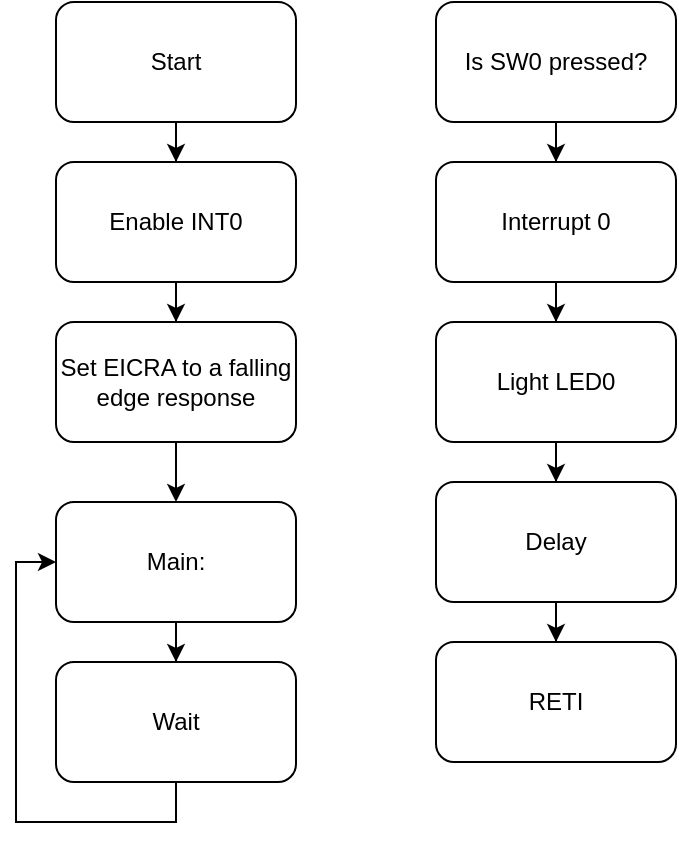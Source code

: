 <mxfile version="12.0.2" type="device" pages="1"><diagram id="6a731a19-8d31-9384-78a2-239565b7b9f0" name="Page-1"><mxGraphModel dx="1392" dy="831" grid="1" gridSize="10" guides="1" tooltips="1" connect="1" arrows="1" fold="1" page="1" pageScale="1" pageWidth="1169" pageHeight="827" background="#ffffff" math="0" shadow="0"><root><mxCell id="0"/><mxCell id="1" parent="0"/><mxCell id="soX8Pi4HnsPNp8HlFEel-68" value="" style="edgeStyle=orthogonalEdgeStyle;rounded=0;orthogonalLoop=1;jettySize=auto;html=1;" edge="1" parent="1" source="soX8Pi4HnsPNp8HlFEel-55" target="soX8Pi4HnsPNp8HlFEel-56"><mxGeometry relative="1" as="geometry"/></mxCell><mxCell id="soX8Pi4HnsPNp8HlFEel-55" value="Start" style="rounded=1;whiteSpace=wrap;html=1;" vertex="1" parent="1"><mxGeometry x="510" y="60" width="120" height="60" as="geometry"/></mxCell><mxCell id="soX8Pi4HnsPNp8HlFEel-69" value="" style="edgeStyle=orthogonalEdgeStyle;rounded=0;orthogonalLoop=1;jettySize=auto;html=1;" edge="1" parent="1" source="soX8Pi4HnsPNp8HlFEel-56" target="soX8Pi4HnsPNp8HlFEel-57"><mxGeometry relative="1" as="geometry"/></mxCell><mxCell id="soX8Pi4HnsPNp8HlFEel-56" value="Enable INT0" style="rounded=1;whiteSpace=wrap;html=1;" vertex="1" parent="1"><mxGeometry x="510" y="140" width="120" height="60" as="geometry"/></mxCell><mxCell id="soX8Pi4HnsPNp8HlFEel-78" value="" style="edgeStyle=orthogonalEdgeStyle;rounded=0;orthogonalLoop=1;jettySize=auto;html=1;" edge="1" parent="1" source="soX8Pi4HnsPNp8HlFEel-57" target="soX8Pi4HnsPNp8HlFEel-75"><mxGeometry relative="1" as="geometry"/></mxCell><mxCell id="soX8Pi4HnsPNp8HlFEel-57" value="Set EICRA to a falling edge response" style="rounded=1;whiteSpace=wrap;html=1;" vertex="1" parent="1"><mxGeometry x="510" y="220" width="120" height="60" as="geometry"/></mxCell><mxCell id="soX8Pi4HnsPNp8HlFEel-71" value="" style="edgeStyle=orthogonalEdgeStyle;rounded=0;orthogonalLoop=1;jettySize=auto;html=1;" edge="1" parent="1" source="soX8Pi4HnsPNp8HlFEel-61" target="soX8Pi4HnsPNp8HlFEel-63"><mxGeometry relative="1" as="geometry"/></mxCell><mxCell id="soX8Pi4HnsPNp8HlFEel-61" value="Is SW0 pressed?" style="rounded=1;whiteSpace=wrap;html=1;" vertex="1" parent="1"><mxGeometry x="700" y="60" width="120" height="60" as="geometry"/></mxCell><mxCell id="soX8Pi4HnsPNp8HlFEel-72" value="" style="edgeStyle=orthogonalEdgeStyle;rounded=0;orthogonalLoop=1;jettySize=auto;html=1;" edge="1" parent="1" source="soX8Pi4HnsPNp8HlFEel-63" target="soX8Pi4HnsPNp8HlFEel-64"><mxGeometry relative="1" as="geometry"/></mxCell><mxCell id="soX8Pi4HnsPNp8HlFEel-63" value="Interrupt 0" style="rounded=1;whiteSpace=wrap;html=1;" vertex="1" parent="1"><mxGeometry x="700" y="140" width="120" height="60" as="geometry"/></mxCell><mxCell id="soX8Pi4HnsPNp8HlFEel-73" value="" style="edgeStyle=orthogonalEdgeStyle;rounded=0;orthogonalLoop=1;jettySize=auto;html=1;" edge="1" parent="1" source="soX8Pi4HnsPNp8HlFEel-64" target="soX8Pi4HnsPNp8HlFEel-65"><mxGeometry relative="1" as="geometry"/></mxCell><mxCell id="soX8Pi4HnsPNp8HlFEel-64" value="Light LED0" style="rounded=1;whiteSpace=wrap;html=1;" vertex="1" parent="1"><mxGeometry x="700" y="220" width="120" height="60" as="geometry"/></mxCell><mxCell id="soX8Pi4HnsPNp8HlFEel-74" value="" style="edgeStyle=orthogonalEdgeStyle;rounded=0;orthogonalLoop=1;jettySize=auto;html=1;" edge="1" parent="1" source="soX8Pi4HnsPNp8HlFEel-65" target="soX8Pi4HnsPNp8HlFEel-67"><mxGeometry relative="1" as="geometry"/></mxCell><mxCell id="soX8Pi4HnsPNp8HlFEel-65" value="Delay" style="rounded=1;whiteSpace=wrap;html=1;" vertex="1" parent="1"><mxGeometry x="700" y="300" width="120" height="60" as="geometry"/></mxCell><mxCell id="soX8Pi4HnsPNp8HlFEel-67" value="RETI" style="rounded=1;whiteSpace=wrap;html=1;" vertex="1" parent="1"><mxGeometry x="700" y="380" width="120" height="60" as="geometry"/></mxCell><mxCell id="soX8Pi4HnsPNp8HlFEel-79" value="" style="edgeStyle=orthogonalEdgeStyle;rounded=0;orthogonalLoop=1;jettySize=auto;html=1;" edge="1" parent="1" source="soX8Pi4HnsPNp8HlFEel-75" target="soX8Pi4HnsPNp8HlFEel-76"><mxGeometry relative="1" as="geometry"/></mxCell><mxCell id="soX8Pi4HnsPNp8HlFEel-75" value="Main:" style="rounded=1;whiteSpace=wrap;html=1;" vertex="1" parent="1"><mxGeometry x="510" y="310" width="120" height="60" as="geometry"/></mxCell><mxCell id="soX8Pi4HnsPNp8HlFEel-77" style="edgeStyle=orthogonalEdgeStyle;rounded=0;orthogonalLoop=1;jettySize=auto;html=1;entryX=0;entryY=0.5;entryDx=0;entryDy=0;" edge="1" parent="1" source="soX8Pi4HnsPNp8HlFEel-76" target="soX8Pi4HnsPNp8HlFEel-75"><mxGeometry relative="1" as="geometry"><Array as="points"><mxPoint x="570" y="470"/><mxPoint x="490" y="470"/><mxPoint x="490" y="340"/></Array></mxGeometry></mxCell><mxCell id="soX8Pi4HnsPNp8HlFEel-76" value="Wait" style="rounded=1;whiteSpace=wrap;html=1;" vertex="1" parent="1"><mxGeometry x="510" y="390" width="120" height="60" as="geometry"/></mxCell></root></mxGraphModel></diagram></mxfile>